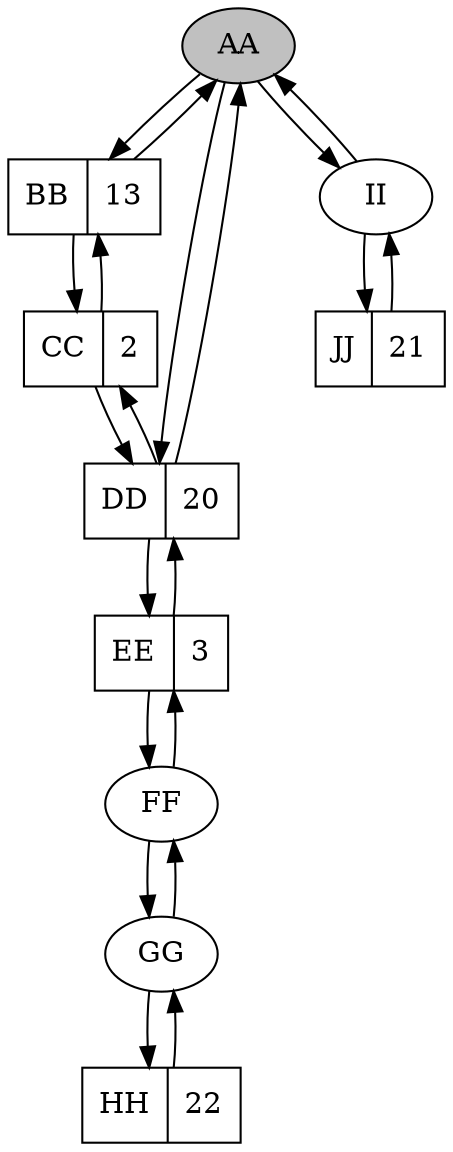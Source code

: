 digraph {
	AA [style=filled, fillcolor=gray]
	BB [shape="record", label="BB|13"]
	CC [shape="record", label="CC|2"]
	DD [shape="record", label="DD|20"]
	EE [shape="record", label="EE|3"]
	HH [shape="record", label="HH|22"]
	JJ [shape="record", label="JJ|21"]
	
	AA -> DD
	AA -> II
	AA -> BB
	BB -> CC
	BB -> AA
	CC -> DD
	CC -> BB
	DD -> CC
	DD -> AA
	DD -> EE
	EE -> FF
	EE -> DD
	FF -> EE
	FF -> GG
	GG -> FF
	GG -> HH
	HH -> GG
	II -> AA
	II -> JJ
	JJ -> II
}